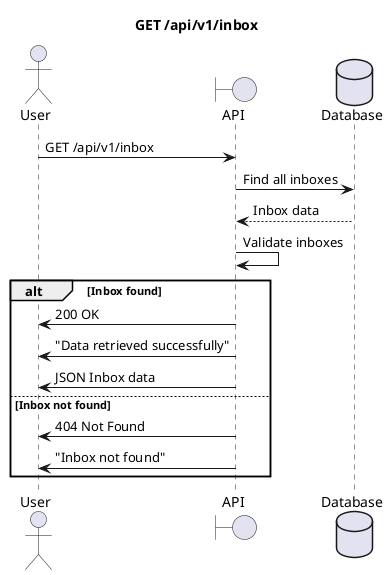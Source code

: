 @startuml

title GET /api/v1/inbox

actor User as u
boundary API as a
database Database as d

u->a : GET /api/v1/inbox
a->d: Find all inboxes
    d-->a : Inbox data
a->a : Validate inboxes

alt Inbox found

    a->u : 200 OK
    a->u : "Data retrieved successfully"
    a->u : JSON Inbox data
else Inbox not found
    a->u : 404 Not Found
    a->u : "Inbox not found"
end

@enduml